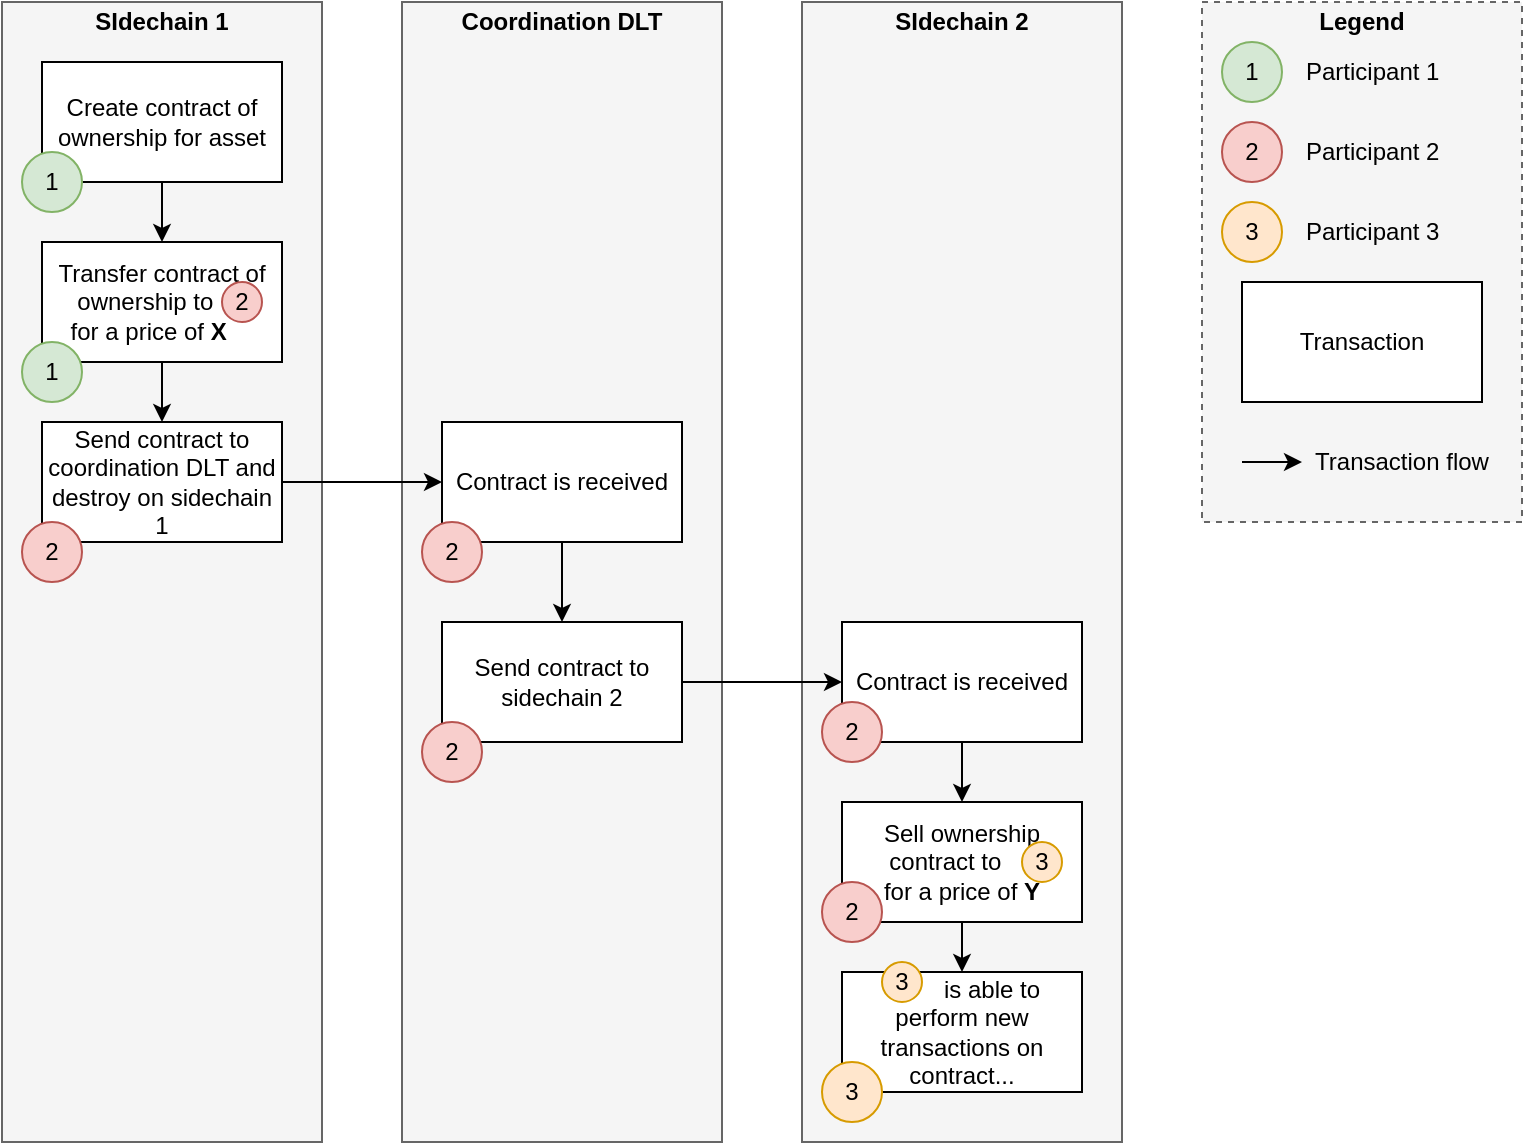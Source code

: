 <mxfile version="14.2.9" type="device"><diagram id="Uplezi0E9kjSYtdAOmvG" name="Page-1"><mxGraphModel dx="2062" dy="1126" grid="1" gridSize="10" guides="1" tooltips="1" connect="1" arrows="1" fold="1" page="1" pageScale="1" pageWidth="827" pageHeight="1169" math="0" shadow="0"><root><mxCell id="0"/><mxCell id="1" parent="0"/><mxCell id="PiJIOnbOpZyQ9Q8f2-Tj-13" value="" style="rounded=0;whiteSpace=wrap;html=1;dashed=1;fillColor=#f5f5f5;strokeColor=#666666;fontColor=#333333;" vertex="1" parent="1"><mxGeometry x="640" y="40" width="160" height="260" as="geometry"/></mxCell><mxCell id="PiJIOnbOpZyQ9Q8f2-Tj-1" value="" style="rounded=0;whiteSpace=wrap;html=1;fillColor=#f5f5f5;strokeColor=#666666;fontColor=#333333;" vertex="1" parent="1"><mxGeometry x="240" y="40" width="160" height="570" as="geometry"/></mxCell><mxCell id="PiJIOnbOpZyQ9Q8f2-Tj-2" value="" style="rounded=0;whiteSpace=wrap;html=1;fillColor=#f5f5f5;strokeColor=#666666;fontColor=#333333;" vertex="1" parent="1"><mxGeometry x="440" y="40" width="160" height="570" as="geometry"/></mxCell><mxCell id="PiJIOnbOpZyQ9Q8f2-Tj-3" value="" style="rounded=0;whiteSpace=wrap;html=1;fillColor=#f5f5f5;strokeColor=#666666;fontColor=#333333;" vertex="1" parent="1"><mxGeometry x="40" y="40" width="160" height="570" as="geometry"/></mxCell><mxCell id="PiJIOnbOpZyQ9Q8f2-Tj-4" value="&lt;b&gt;Coordination DLT&lt;/b&gt;" style="text;html=1;strokeColor=none;fillColor=none;align=center;verticalAlign=middle;whiteSpace=wrap;rounded=0;" vertex="1" parent="1"><mxGeometry x="240" y="40" width="160" height="20" as="geometry"/></mxCell><mxCell id="PiJIOnbOpZyQ9Q8f2-Tj-5" value="&lt;b&gt;SIdechain 1&lt;/b&gt;" style="text;html=1;strokeColor=none;fillColor=none;align=center;verticalAlign=middle;whiteSpace=wrap;rounded=0;" vertex="1" parent="1"><mxGeometry x="40" y="40" width="160" height="20" as="geometry"/></mxCell><mxCell id="PiJIOnbOpZyQ9Q8f2-Tj-6" value="&lt;b&gt;SIdechain 2&lt;/b&gt;" style="text;html=1;strokeColor=none;fillColor=none;align=center;verticalAlign=middle;whiteSpace=wrap;rounded=0;" vertex="1" parent="1"><mxGeometry x="440" y="40" width="160" height="20" as="geometry"/></mxCell><mxCell id="PiJIOnbOpZyQ9Q8f2-Tj-23" style="edgeStyle=orthogonalEdgeStyle;rounded=0;orthogonalLoop=1;jettySize=auto;html=1;exitX=0.5;exitY=1;exitDx=0;exitDy=0;entryX=0.5;entryY=0;entryDx=0;entryDy=0;" edge="1" parent="1" source="PiJIOnbOpZyQ9Q8f2-Tj-7" target="PiJIOnbOpZyQ9Q8f2-Tj-9"><mxGeometry relative="1" as="geometry"/></mxCell><mxCell id="PiJIOnbOpZyQ9Q8f2-Tj-7" value="Create contract of ownership for asset" style="rounded=0;whiteSpace=wrap;html=1;" vertex="1" parent="1"><mxGeometry x="60" y="70" width="120" height="60" as="geometry"/></mxCell><mxCell id="PiJIOnbOpZyQ9Q8f2-Tj-26" style="edgeStyle=orthogonalEdgeStyle;rounded=0;orthogonalLoop=1;jettySize=auto;html=1;exitX=0.5;exitY=1;exitDx=0;exitDy=0;entryX=0.5;entryY=0;entryDx=0;entryDy=0;" edge="1" parent="1" source="PiJIOnbOpZyQ9Q8f2-Tj-9" target="PiJIOnbOpZyQ9Q8f2-Tj-25"><mxGeometry relative="1" as="geometry"/></mxCell><mxCell id="PiJIOnbOpZyQ9Q8f2-Tj-9" value="Transfer contract of ownership to&amp;nbsp; &amp;nbsp; &amp;nbsp;&lt;br&gt;for a price of &lt;b&gt;X&lt;/b&gt;&amp;nbsp; &amp;nbsp;&amp;nbsp;" style="rounded=0;whiteSpace=wrap;html=1;" vertex="1" parent="1"><mxGeometry x="60" y="160" width="120" height="60" as="geometry"/></mxCell><mxCell id="PiJIOnbOpZyQ9Q8f2-Tj-10" value="1" style="ellipse;whiteSpace=wrap;html=1;aspect=fixed;fillColor=#d5e8d4;strokeColor=#82b366;" vertex="1" parent="1"><mxGeometry x="650" y="60" width="30" height="30" as="geometry"/></mxCell><mxCell id="PiJIOnbOpZyQ9Q8f2-Tj-11" value="2" style="ellipse;whiteSpace=wrap;html=1;aspect=fixed;fillColor=#f8cecc;strokeColor=#b85450;" vertex="1" parent="1"><mxGeometry x="650" y="100" width="30" height="30" as="geometry"/></mxCell><mxCell id="PiJIOnbOpZyQ9Q8f2-Tj-12" value="3" style="ellipse;whiteSpace=wrap;html=1;aspect=fixed;fillColor=#ffe6cc;strokeColor=#d79b00;" vertex="1" parent="1"><mxGeometry x="650" y="140" width="30" height="30" as="geometry"/></mxCell><mxCell id="PiJIOnbOpZyQ9Q8f2-Tj-14" value="Legend" style="text;html=1;strokeColor=none;fillColor=none;align=center;verticalAlign=middle;whiteSpace=wrap;rounded=0;dashed=1;fontStyle=1" vertex="1" parent="1"><mxGeometry x="640" y="40" width="160" height="20" as="geometry"/></mxCell><mxCell id="PiJIOnbOpZyQ9Q8f2-Tj-15" value="Participant 1" style="text;html=1;strokeColor=none;fillColor=none;align=left;verticalAlign=middle;whiteSpace=wrap;rounded=0;dashed=1;" vertex="1" parent="1"><mxGeometry x="690" y="65" width="100" height="20" as="geometry"/></mxCell><mxCell id="PiJIOnbOpZyQ9Q8f2-Tj-17" value="Participant 2" style="text;html=1;strokeColor=none;fillColor=none;align=left;verticalAlign=middle;whiteSpace=wrap;rounded=0;dashed=1;" vertex="1" parent="1"><mxGeometry x="690" y="105" width="100" height="20" as="geometry"/></mxCell><mxCell id="PiJIOnbOpZyQ9Q8f2-Tj-18" value="Participant 3" style="text;html=1;strokeColor=none;fillColor=none;align=left;verticalAlign=middle;whiteSpace=wrap;rounded=0;dashed=1;" vertex="1" parent="1"><mxGeometry x="690" y="145" width="100" height="20" as="geometry"/></mxCell><mxCell id="PiJIOnbOpZyQ9Q8f2-Tj-19" value="Transaction" style="rounded=0;whiteSpace=wrap;html=1;align=center;" vertex="1" parent="1"><mxGeometry x="660" y="180" width="120" height="60" as="geometry"/></mxCell><mxCell id="PiJIOnbOpZyQ9Q8f2-Tj-20" value="" style="endArrow=classic;html=1;" edge="1" parent="1"><mxGeometry width="50" height="50" relative="1" as="geometry"><mxPoint x="660" y="270" as="sourcePoint"/><mxPoint x="690" y="270" as="targetPoint"/></mxGeometry></mxCell><mxCell id="PiJIOnbOpZyQ9Q8f2-Tj-21" value="Transaction flow" style="text;html=1;strokeColor=none;fillColor=none;align=center;verticalAlign=middle;whiteSpace=wrap;rounded=0;" vertex="1" parent="1"><mxGeometry x="695" y="260" width="90" height="20" as="geometry"/></mxCell><mxCell id="PiJIOnbOpZyQ9Q8f2-Tj-22" value="1" style="ellipse;whiteSpace=wrap;html=1;aspect=fixed;fillColor=#d5e8d4;strokeColor=#82b366;" vertex="1" parent="1"><mxGeometry x="50" y="115" width="30" height="30" as="geometry"/></mxCell><mxCell id="PiJIOnbOpZyQ9Q8f2-Tj-24" value="2" style="ellipse;whiteSpace=wrap;html=1;aspect=fixed;fillColor=#f8cecc;strokeColor=#b85450;" vertex="1" parent="1"><mxGeometry x="150" y="180" width="20" height="20" as="geometry"/></mxCell><mxCell id="PiJIOnbOpZyQ9Q8f2-Tj-28" style="edgeStyle=orthogonalEdgeStyle;rounded=0;orthogonalLoop=1;jettySize=auto;html=1;exitX=1;exitY=0.5;exitDx=0;exitDy=0;entryX=0;entryY=0.5;entryDx=0;entryDy=0;" edge="1" parent="1" source="PiJIOnbOpZyQ9Q8f2-Tj-25" target="PiJIOnbOpZyQ9Q8f2-Tj-27"><mxGeometry relative="1" as="geometry"/></mxCell><mxCell id="PiJIOnbOpZyQ9Q8f2-Tj-25" value="Send contract to coordination DLT and destroy on sidechain 1" style="rounded=0;whiteSpace=wrap;html=1;" vertex="1" parent="1"><mxGeometry x="60" y="250" width="120" height="60" as="geometry"/></mxCell><mxCell id="PiJIOnbOpZyQ9Q8f2-Tj-33" style="edgeStyle=orthogonalEdgeStyle;rounded=0;orthogonalLoop=1;jettySize=auto;html=1;exitX=0.5;exitY=1;exitDx=0;exitDy=0;entryX=0.5;entryY=0;entryDx=0;entryDy=0;" edge="1" parent="1" source="PiJIOnbOpZyQ9Q8f2-Tj-27" target="PiJIOnbOpZyQ9Q8f2-Tj-31"><mxGeometry relative="1" as="geometry"/></mxCell><mxCell id="PiJIOnbOpZyQ9Q8f2-Tj-27" value="Contract is received" style="rounded=0;whiteSpace=wrap;html=1;" vertex="1" parent="1"><mxGeometry x="260" y="250" width="120" height="60" as="geometry"/></mxCell><mxCell id="PiJIOnbOpZyQ9Q8f2-Tj-29" value="2" style="ellipse;whiteSpace=wrap;html=1;aspect=fixed;fillColor=#f8cecc;strokeColor=#b85450;" vertex="1" parent="1"><mxGeometry x="50" y="300" width="30" height="30" as="geometry"/></mxCell><mxCell id="PiJIOnbOpZyQ9Q8f2-Tj-30" value="2" style="ellipse;whiteSpace=wrap;html=1;aspect=fixed;fillColor=#f8cecc;strokeColor=#b85450;" vertex="1" parent="1"><mxGeometry x="250" y="300" width="30" height="30" as="geometry"/></mxCell><mxCell id="PiJIOnbOpZyQ9Q8f2-Tj-35" style="edgeStyle=orthogonalEdgeStyle;rounded=0;orthogonalLoop=1;jettySize=auto;html=1;exitX=1;exitY=0.5;exitDx=0;exitDy=0;entryX=0;entryY=0.5;entryDx=0;entryDy=0;" edge="1" parent="1" source="PiJIOnbOpZyQ9Q8f2-Tj-31" target="PiJIOnbOpZyQ9Q8f2-Tj-34"><mxGeometry relative="1" as="geometry"/></mxCell><mxCell id="PiJIOnbOpZyQ9Q8f2-Tj-31" value="Send contract to sidechain 2" style="rounded=0;whiteSpace=wrap;html=1;" vertex="1" parent="1"><mxGeometry x="260" y="350" width="120" height="60" as="geometry"/></mxCell><mxCell id="PiJIOnbOpZyQ9Q8f2-Tj-32" value="2" style="ellipse;whiteSpace=wrap;html=1;aspect=fixed;fillColor=#f8cecc;strokeColor=#b85450;" vertex="1" parent="1"><mxGeometry x="250" y="400" width="30" height="30" as="geometry"/></mxCell><mxCell id="PiJIOnbOpZyQ9Q8f2-Tj-39" style="edgeStyle=orthogonalEdgeStyle;rounded=0;orthogonalLoop=1;jettySize=auto;html=1;exitX=0.5;exitY=1;exitDx=0;exitDy=0;entryX=0.5;entryY=0;entryDx=0;entryDy=0;" edge="1" parent="1" source="PiJIOnbOpZyQ9Q8f2-Tj-34" target="PiJIOnbOpZyQ9Q8f2-Tj-38"><mxGeometry relative="1" as="geometry"/></mxCell><mxCell id="PiJIOnbOpZyQ9Q8f2-Tj-34" value="Contract is received" style="rounded=0;whiteSpace=wrap;html=1;" vertex="1" parent="1"><mxGeometry x="460" y="350" width="120" height="60" as="geometry"/></mxCell><mxCell id="PiJIOnbOpZyQ9Q8f2-Tj-36" value="2" style="ellipse;whiteSpace=wrap;html=1;aspect=fixed;fillColor=#f8cecc;strokeColor=#b85450;" vertex="1" parent="1"><mxGeometry x="450" y="390" width="30" height="30" as="geometry"/></mxCell><mxCell id="PiJIOnbOpZyQ9Q8f2-Tj-37" value="1" style="ellipse;whiteSpace=wrap;html=1;aspect=fixed;fillColor=#d5e8d4;strokeColor=#82b366;" vertex="1" parent="1"><mxGeometry x="50" y="210" width="30" height="30" as="geometry"/></mxCell><mxCell id="PiJIOnbOpZyQ9Q8f2-Tj-44" style="edgeStyle=orthogonalEdgeStyle;rounded=0;orthogonalLoop=1;jettySize=auto;html=1;exitX=0.5;exitY=1;exitDx=0;exitDy=0;entryX=0.5;entryY=0;entryDx=0;entryDy=0;" edge="1" parent="1" source="PiJIOnbOpZyQ9Q8f2-Tj-38" target="PiJIOnbOpZyQ9Q8f2-Tj-42"><mxGeometry relative="1" as="geometry"/></mxCell><mxCell id="PiJIOnbOpZyQ9Q8f2-Tj-38" value="Sell ownership contract to&amp;nbsp; &amp;nbsp; &amp;nbsp;&lt;br&gt;for a price of &lt;b&gt;Y&lt;/b&gt;" style="rounded=0;whiteSpace=wrap;html=1;" vertex="1" parent="1"><mxGeometry x="460" y="440" width="120" height="60" as="geometry"/></mxCell><mxCell id="PiJIOnbOpZyQ9Q8f2-Tj-40" value="3" style="ellipse;whiteSpace=wrap;html=1;aspect=fixed;fillColor=#ffe6cc;strokeColor=#d79b00;" vertex="1" parent="1"><mxGeometry x="550" y="460" width="20" height="20" as="geometry"/></mxCell><mxCell id="PiJIOnbOpZyQ9Q8f2-Tj-41" value="2" style="ellipse;whiteSpace=wrap;html=1;aspect=fixed;fillColor=#f8cecc;strokeColor=#b85450;" vertex="1" parent="1"><mxGeometry x="450" y="480" width="30" height="30" as="geometry"/></mxCell><mxCell id="PiJIOnbOpZyQ9Q8f2-Tj-42" value="&amp;nbsp; &amp;nbsp; &amp;nbsp; &amp;nbsp; &amp;nbsp;is able to perform new transactions on contract..." style="rounded=0;whiteSpace=wrap;html=1;" vertex="1" parent="1"><mxGeometry x="460" y="525" width="120" height="60" as="geometry"/></mxCell><mxCell id="PiJIOnbOpZyQ9Q8f2-Tj-43" value="3" style="ellipse;whiteSpace=wrap;html=1;aspect=fixed;fillColor=#ffe6cc;strokeColor=#d79b00;" vertex="1" parent="1"><mxGeometry x="450" y="570" width="30" height="30" as="geometry"/></mxCell><mxCell id="PiJIOnbOpZyQ9Q8f2-Tj-45" value="3" style="ellipse;whiteSpace=wrap;html=1;aspect=fixed;fillColor=#ffe6cc;strokeColor=#d79b00;" vertex="1" parent="1"><mxGeometry x="480" y="520" width="20" height="20" as="geometry"/></mxCell></root></mxGraphModel></diagram></mxfile>